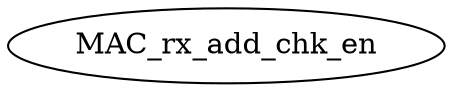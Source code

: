 strict digraph "" {
	MAC_rx_add_chk_en	 [complexity=0,
		importance=0.0344827586207,
		rank=0.0];
}
